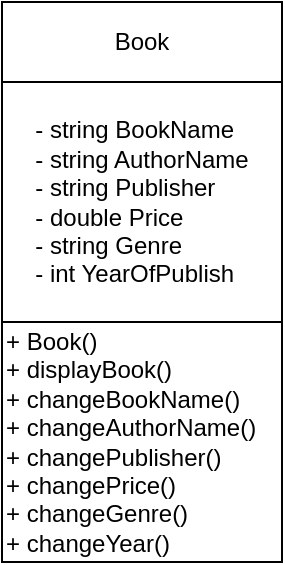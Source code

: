 <mxfile version="16.4.3" type="device"><diagram id="KyaGBPbZvBiihnaMJ4AT" name="Page-1"><mxGraphModel dx="440" dy="581" grid="1" gridSize="10" guides="1" tooltips="1" connect="1" arrows="1" fold="1" page="1" pageScale="1" pageWidth="827" pageHeight="1169" math="0" shadow="0"><root><mxCell id="0"/><mxCell id="1" parent="0"/><mxCell id="RfIu1t-B98_ifNSECTnj-1" value="Book&lt;br&gt;" style="rounded=0;whiteSpace=wrap;html=1;" vertex="1" parent="1"><mxGeometry x="160" y="120" width="140" height="40" as="geometry"/></mxCell><mxCell id="RfIu1t-B98_ifNSECTnj-2" value="&lt;div style=&quot;text-align: left&quot;&gt;&lt;span&gt;- string BookName&lt;/span&gt;&lt;/div&gt;&lt;div style=&quot;text-align: left&quot;&gt;&lt;span&gt;- string AuthorName&lt;/span&gt;&lt;/div&gt;&lt;div style=&quot;text-align: left&quot;&gt;&lt;span&gt;- string Publisher&lt;/span&gt;&lt;/div&gt;&lt;div style=&quot;text-align: left&quot;&gt;&lt;span&gt;- double Price&lt;/span&gt;&lt;/div&gt;&lt;div style=&quot;text-align: left&quot;&gt;&lt;span&gt;- string Genre&lt;/span&gt;&lt;/div&gt;&lt;div style=&quot;text-align: left&quot;&gt;&lt;span&gt;- int YearOfPublish&lt;/span&gt;&lt;/div&gt;" style="rounded=0;whiteSpace=wrap;html=1;" vertex="1" parent="1"><mxGeometry x="160" y="160" width="140" height="120" as="geometry"/></mxCell><mxCell id="RfIu1t-B98_ifNSECTnj-3" value="+ Book()&lt;br&gt;+ displayBook()&lt;br&gt;+ changeBookName()&lt;br&gt;+ changeAuthorName()&lt;br&gt;+ changePublisher()&lt;br&gt;+ changePrice()&lt;br&gt;+ changeGenre()&lt;br&gt;&lt;div&gt;&lt;span&gt;+ changeYear()&amp;nbsp;&lt;/span&gt;&lt;/div&gt;" style="rounded=0;whiteSpace=wrap;html=1;align=left;" vertex="1" parent="1"><mxGeometry x="160" y="280" width="140" height="120" as="geometry"/></mxCell></root></mxGraphModel></diagram></mxfile>